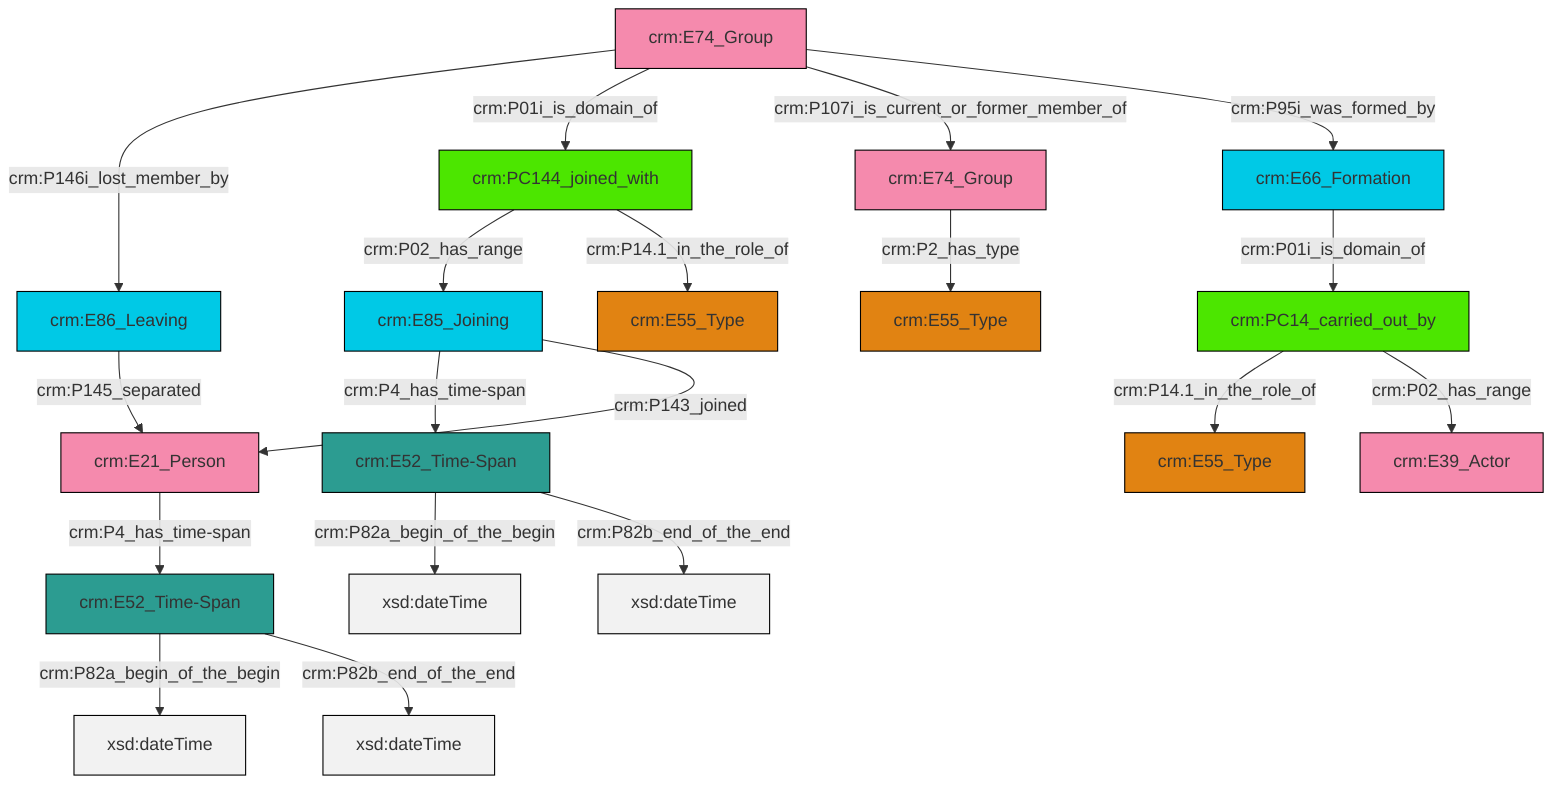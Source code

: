 graph TD
classDef Literal fill:#f2f2f2,stroke:#000000;
classDef CRM_Entity fill:#FFFFFF,stroke:#000000;
classDef Temporal_Entity fill:#00C9E6, stroke:#000000;
classDef Type fill:#E18312, stroke:#000000;
classDef Time-Span fill:#2C9C91, stroke:#000000;
classDef Appellation fill:#FFEB7F, stroke:#000000;
classDef Place fill:#008836, stroke:#000000;
classDef Persistent_Item fill:#B266B2, stroke:#000000;
classDef Conceptual_Object fill:#FFD700, stroke:#000000;
classDef Physical_Thing fill:#D2B48C, stroke:#000000;
classDef Actor fill:#f58aad, stroke:#000000;
classDef PC_Classes fill:#4ce600, stroke:#000000;
classDef Multi fill:#cccccc,stroke:#000000;

0["crm:E86_Leaving"]:::Temporal_Entity -->|crm:P145_separated| 1["crm:E21_Person"]:::Actor
2["crm:PC14_carried_out_by"]:::PC_Classes -->|crm:P14.1_in_the_role_of| 3["crm:E55_Type"]:::Type
4["crm:E66_Formation"]:::Temporal_Entity -->|crm:P01i_is_domain_of| 2["crm:PC14_carried_out_by"]:::PC_Classes
5["crm:E52_Time-Span"]:::Time-Span -->|crm:P82a_begin_of_the_begin| 6[xsd:dateTime]:::Literal
1["crm:E21_Person"]:::Actor -->|crm:P4_has_time-span| 7["crm:E52_Time-Span"]:::Time-Span
7["crm:E52_Time-Span"]:::Time-Span -->|crm:P82a_begin_of_the_begin| 8[xsd:dateTime]:::Literal
11["crm:E74_Group"]:::Actor -->|crm:P146i_lost_member_by| 0["crm:E86_Leaving"]:::Temporal_Entity
12["crm:E85_Joining"]:::Temporal_Entity -->|crm:P4_has_time-span| 5["crm:E52_Time-Span"]:::Time-Span
9["crm:PC144_joined_with"]:::PC_Classes -->|crm:P02_has_range| 12["crm:E85_Joining"]:::Temporal_Entity
2["crm:PC14_carried_out_by"]:::PC_Classes -->|crm:P02_has_range| 18["crm:E39_Actor"]:::Actor
11["crm:E74_Group"]:::Actor -->|crm:P01i_is_domain_of| 9["crm:PC144_joined_with"]:::PC_Classes
12["crm:E85_Joining"]:::Temporal_Entity -->|crm:P143_joined| 1["crm:E21_Person"]:::Actor
11["crm:E74_Group"]:::Actor -->|crm:P107i_is_current_or_former_member_of| 25["crm:E74_Group"]:::Actor
5["crm:E52_Time-Span"]:::Time-Span -->|crm:P82b_end_of_the_end| 26[xsd:dateTime]:::Literal
7["crm:E52_Time-Span"]:::Time-Span -->|crm:P82b_end_of_the_end| 28[xsd:dateTime]:::Literal
9["crm:PC144_joined_with"]:::PC_Classes -->|crm:P14.1_in_the_role_of| 16["crm:E55_Type"]:::Type
11["crm:E74_Group"]:::Actor -->|crm:P95i_was_formed_by| 4["crm:E66_Formation"]:::Temporal_Entity
25["crm:E74_Group"]:::Actor -->|crm:P2_has_type| 22["crm:E55_Type"]:::Type